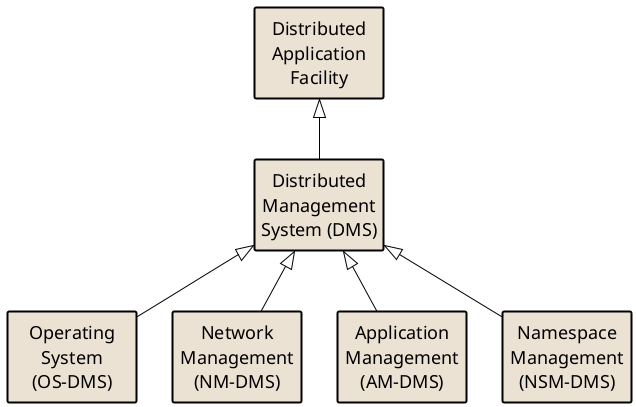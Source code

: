 @startuml

hide members
hide circle

skinparam ClassArrowColor Black
skinparam ClassBorderColor Black
skinparam ClassFontColor Black
skinparam ClassFontName "Calibri Normal"
skinparam ClassFontSize 18
skinparam ClassBackgroundColor #ebe2d4
skinparam ClassBorderThickness 2
skinparam Shadowing false
skinparam Padding 4
skinparam SameClassWidth true


"Distributed\nApplication\nFacility" <|-- "Distributed\nManagement\nSystem (DMS)"

"Distributed\nManagement\nSystem (DMS)" <|-- "Operating\nSystem\n(OS-DMS)"
"Distributed\nManagement\nSystem (DMS)" <|-- "Network\nManagement\n(NM-DMS)"
"Distributed\nManagement\nSystem (DMS)" <|-- "Application\nManagement\n(AM-DMS)"
"Distributed\nManagement\nSystem (DMS)" <|-- "Namespace\nManagement\n(NSM-DMS)"

@enduml
